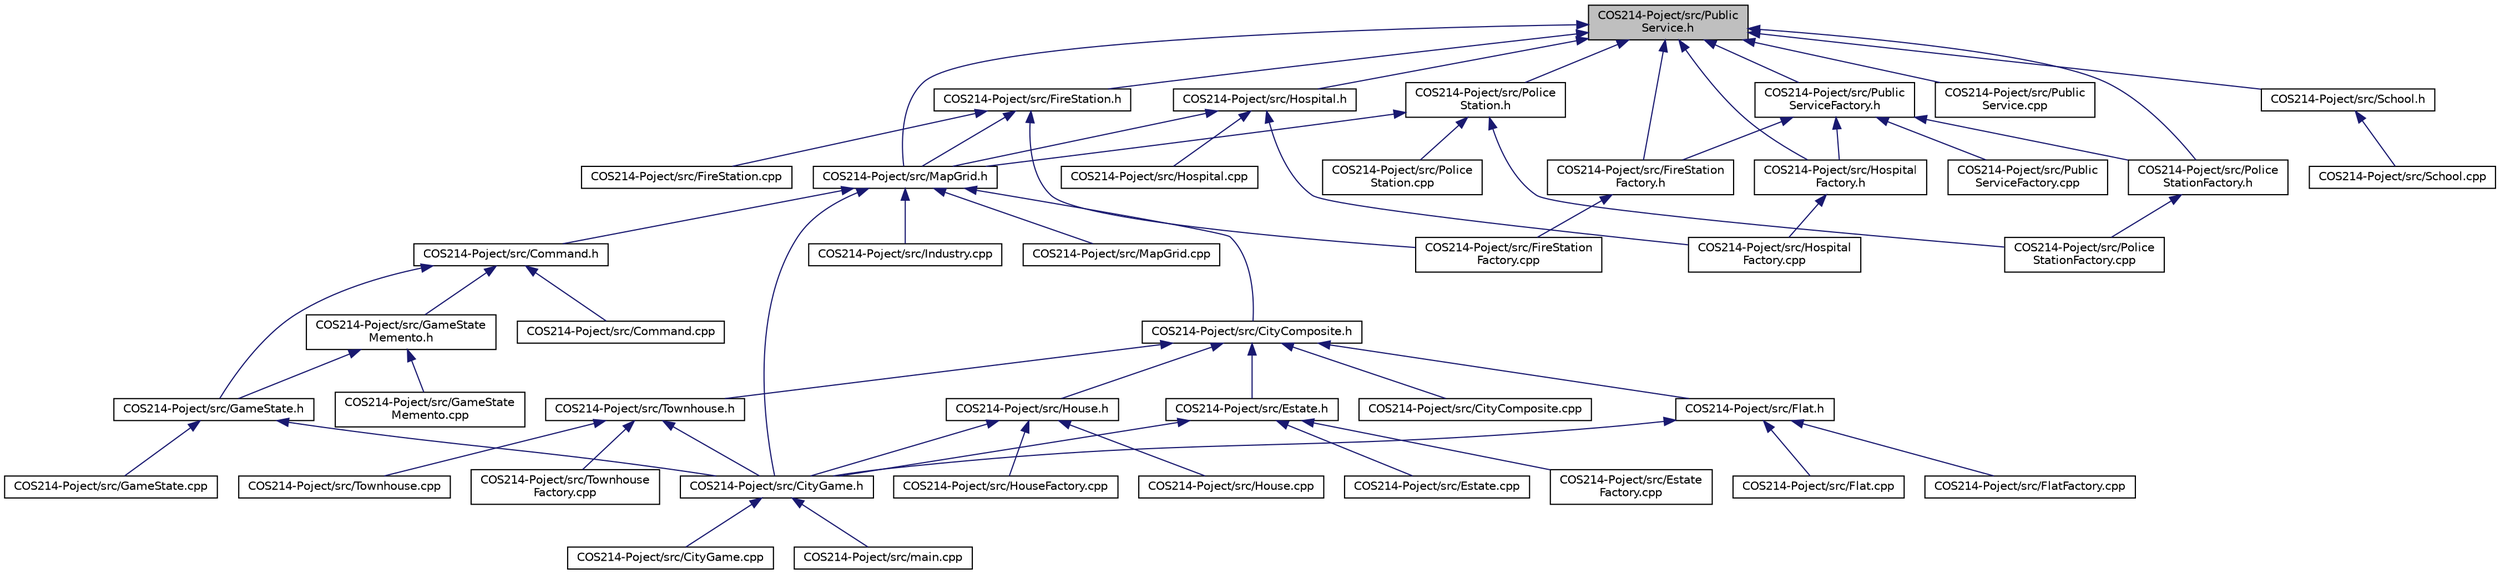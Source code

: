 digraph "COS214-Poject/src/PublicService.h"
{
 // LATEX_PDF_SIZE
  edge [fontname="Helvetica",fontsize="10",labelfontname="Helvetica",labelfontsize="10"];
  node [fontname="Helvetica",fontsize="10",shape=record];
  Node1 [label="COS214-Poject/src/Public\lService.h",height=0.2,width=0.4,color="black", fillcolor="grey75", style="filled", fontcolor="black",tooltip=" "];
  Node1 -> Node2 [dir="back",color="midnightblue",fontsize="10",style="solid"];
  Node2 [label="COS214-Poject/src/FireStation.h",height=0.2,width=0.4,color="black", fillcolor="white", style="filled",URL="$FireStation_8h.html",tooltip=" "];
  Node2 -> Node3 [dir="back",color="midnightblue",fontsize="10",style="solid"];
  Node3 [label="COS214-Poject/src/FireStation.cpp",height=0.2,width=0.4,color="black", fillcolor="white", style="filled",URL="$FireStation_8cpp.html",tooltip=" "];
  Node2 -> Node4 [dir="back",color="midnightblue",fontsize="10",style="solid"];
  Node4 [label="COS214-Poject/src/FireStation\lFactory.cpp",height=0.2,width=0.4,color="black", fillcolor="white", style="filled",URL="$FireStationFactory_8cpp.html",tooltip=" "];
  Node2 -> Node5 [dir="back",color="midnightblue",fontsize="10",style="solid"];
  Node5 [label="COS214-Poject/src/MapGrid.h",height=0.2,width=0.4,color="black", fillcolor="white", style="filled",URL="$MapGrid_8h.html",tooltip=" "];
  Node5 -> Node6 [dir="back",color="midnightblue",fontsize="10",style="solid"];
  Node6 [label="COS214-Poject/src/CityComposite.h",height=0.2,width=0.4,color="black", fillcolor="white", style="filled",URL="$CityComposite_8h.html",tooltip="Defines the CityComposite class, which represents a composite structure containing multiple city zone..."];
  Node6 -> Node7 [dir="back",color="midnightblue",fontsize="10",style="solid"];
  Node7 [label="COS214-Poject/src/CityComposite.cpp",height=0.2,width=0.4,color="black", fillcolor="white", style="filled",URL="$CityComposite_8cpp.html",tooltip="Implementation of the CityComposite class, which manages zones, happiness, and tax adjustments for th..."];
  Node6 -> Node8 [dir="back",color="midnightblue",fontsize="10",style="solid"];
  Node8 [label="COS214-Poject/src/Estate.h",height=0.2,width=0.4,color="black", fillcolor="white", style="filled",URL="$Estate_8h.html",tooltip=" "];
  Node8 -> Node9 [dir="back",color="midnightblue",fontsize="10",style="solid"];
  Node9 [label="COS214-Poject/src/CityGame.h",height=0.2,width=0.4,color="black", fillcolor="white", style="filled",URL="$CityGame_8h.html",tooltip=" "];
  Node9 -> Node10 [dir="back",color="midnightblue",fontsize="10",style="solid"];
  Node10 [label="COS214-Poject/src/CityGame.cpp",height=0.2,width=0.4,color="black", fillcolor="white", style="filled",URL="$CityGame_8cpp.html",tooltip=" "];
  Node9 -> Node11 [dir="back",color="midnightblue",fontsize="10",style="solid"];
  Node11 [label="COS214-Poject/src/main.cpp",height=0.2,width=0.4,color="black", fillcolor="white", style="filled",URL="$main_8cpp.html",tooltip=" "];
  Node8 -> Node12 [dir="back",color="midnightblue",fontsize="10",style="solid"];
  Node12 [label="COS214-Poject/src/Estate.cpp",height=0.2,width=0.4,color="black", fillcolor="white", style="filled",URL="$Estate_8cpp.html",tooltip=" "];
  Node8 -> Node13 [dir="back",color="midnightblue",fontsize="10",style="solid"];
  Node13 [label="COS214-Poject/src/Estate\lFactory.cpp",height=0.2,width=0.4,color="black", fillcolor="white", style="filled",URL="$EstateFactory_8cpp.html",tooltip=" "];
  Node6 -> Node14 [dir="back",color="midnightblue",fontsize="10",style="solid"];
  Node14 [label="COS214-Poject/src/Flat.h",height=0.2,width=0.4,color="black", fillcolor="white", style="filled",URL="$Flat_8h.html",tooltip=" "];
  Node14 -> Node9 [dir="back",color="midnightblue",fontsize="10",style="solid"];
  Node14 -> Node15 [dir="back",color="midnightblue",fontsize="10",style="solid"];
  Node15 [label="COS214-Poject/src/Flat.cpp",height=0.2,width=0.4,color="black", fillcolor="white", style="filled",URL="$Flat_8cpp.html",tooltip=" "];
  Node14 -> Node16 [dir="back",color="midnightblue",fontsize="10",style="solid"];
  Node16 [label="COS214-Poject/src/FlatFactory.cpp",height=0.2,width=0.4,color="black", fillcolor="white", style="filled",URL="$FlatFactory_8cpp.html",tooltip=" "];
  Node6 -> Node17 [dir="back",color="midnightblue",fontsize="10",style="solid"];
  Node17 [label="COS214-Poject/src/House.h",height=0.2,width=0.4,color="black", fillcolor="white", style="filled",URL="$House_8h.html",tooltip="Header file for the House class, representing a residential building."];
  Node17 -> Node9 [dir="back",color="midnightblue",fontsize="10",style="solid"];
  Node17 -> Node18 [dir="back",color="midnightblue",fontsize="10",style="solid"];
  Node18 [label="COS214-Poject/src/House.cpp",height=0.2,width=0.4,color="black", fillcolor="white", style="filled",URL="$House_8cpp.html",tooltip=" "];
  Node17 -> Node19 [dir="back",color="midnightblue",fontsize="10",style="solid"];
  Node19 [label="COS214-Poject/src/HouseFactory.cpp",height=0.2,width=0.4,color="black", fillcolor="white", style="filled",URL="$HouseFactory_8cpp.html",tooltip=" "];
  Node6 -> Node20 [dir="back",color="midnightblue",fontsize="10",style="solid"];
  Node20 [label="COS214-Poject/src/Townhouse.h",height=0.2,width=0.4,color="black", fillcolor="white", style="filled",URL="$Townhouse_8h.html",tooltip=" "];
  Node20 -> Node9 [dir="back",color="midnightblue",fontsize="10",style="solid"];
  Node20 -> Node21 [dir="back",color="midnightblue",fontsize="10",style="solid"];
  Node21 [label="COS214-Poject/src/Townhouse.cpp",height=0.2,width=0.4,color="black", fillcolor="white", style="filled",URL="$Townhouse_8cpp.html",tooltip=" "];
  Node20 -> Node22 [dir="back",color="midnightblue",fontsize="10",style="solid"];
  Node22 [label="COS214-Poject/src/Townhouse\lFactory.cpp",height=0.2,width=0.4,color="black", fillcolor="white", style="filled",URL="$TownhouseFactory_8cpp.html",tooltip=" "];
  Node5 -> Node9 [dir="back",color="midnightblue",fontsize="10",style="solid"];
  Node5 -> Node23 [dir="back",color="midnightblue",fontsize="10",style="solid"];
  Node23 [label="COS214-Poject/src/Command.h",height=0.2,width=0.4,color="black", fillcolor="white", style="filled",URL="$Command_8h.html",tooltip=" "];
  Node23 -> Node24 [dir="back",color="midnightblue",fontsize="10",style="solid"];
  Node24 [label="COS214-Poject/src/Command.cpp",height=0.2,width=0.4,color="black", fillcolor="white", style="filled",URL="$Command_8cpp.html",tooltip="Implementation of the Command interface and its concrete classes for executing and undoing actions on..."];
  Node23 -> Node25 [dir="back",color="midnightblue",fontsize="10",style="solid"];
  Node25 [label="COS214-Poject/src/GameState.h",height=0.2,width=0.4,color="black", fillcolor="white", style="filled",URL="$GameState_8h.html",tooltip=" "];
  Node25 -> Node9 [dir="back",color="midnightblue",fontsize="10",style="solid"];
  Node25 -> Node26 [dir="back",color="midnightblue",fontsize="10",style="solid"];
  Node26 [label="COS214-Poject/src/GameState.cpp",height=0.2,width=0.4,color="black", fillcolor="white", style="filled",URL="$GameState_8cpp.html",tooltip="Implementation of the GameState class for managing game states and command history."];
  Node23 -> Node27 [dir="back",color="midnightblue",fontsize="10",style="solid"];
  Node27 [label="COS214-Poject/src/GameState\lMemento.h",height=0.2,width=0.4,color="black", fillcolor="white", style="filled",URL="$GameStateMemento_8h.html",tooltip=" "];
  Node27 -> Node25 [dir="back",color="midnightblue",fontsize="10",style="solid"];
  Node27 -> Node28 [dir="back",color="midnightblue",fontsize="10",style="solid"];
  Node28 [label="COS214-Poject/src/GameState\lMemento.cpp",height=0.2,width=0.4,color="black", fillcolor="white", style="filled",URL="$GameStateMemento_8cpp.html",tooltip=" "];
  Node5 -> Node29 [dir="back",color="midnightblue",fontsize="10",style="solid"];
  Node29 [label="COS214-Poject/src/Industry.cpp",height=0.2,width=0.4,color="black", fillcolor="white", style="filled",URL="$Industry_8cpp.html",tooltip=" "];
  Node5 -> Node30 [dir="back",color="midnightblue",fontsize="10",style="solid"];
  Node30 [label="COS214-Poject/src/MapGrid.cpp",height=0.2,width=0.4,color="black", fillcolor="white", style="filled",URL="$MapGrid_8cpp.html",tooltip=" "];
  Node1 -> Node31 [dir="back",color="midnightblue",fontsize="10",style="solid"];
  Node31 [label="COS214-Poject/src/FireStation\lFactory.h",height=0.2,width=0.4,color="black", fillcolor="white", style="filled",URL="$FireStationFactory_8h.html",tooltip=" "];
  Node31 -> Node4 [dir="back",color="midnightblue",fontsize="10",style="solid"];
  Node1 -> Node32 [dir="back",color="midnightblue",fontsize="10",style="solid"];
  Node32 [label="COS214-Poject/src/Hospital.h",height=0.2,width=0.4,color="black", fillcolor="white", style="filled",URL="$Hospital_8h.html",tooltip=" "];
  Node32 -> Node33 [dir="back",color="midnightblue",fontsize="10",style="solid"];
  Node33 [label="COS214-Poject/src/Hospital.cpp",height=0.2,width=0.4,color="black", fillcolor="white", style="filled",URL="$Hospital_8cpp.html",tooltip=" "];
  Node32 -> Node34 [dir="back",color="midnightblue",fontsize="10",style="solid"];
  Node34 [label="COS214-Poject/src/Hospital\lFactory.cpp",height=0.2,width=0.4,color="black", fillcolor="white", style="filled",URL="$HospitalFactory_8cpp.html",tooltip="Implementation of the HospitalFactory class."];
  Node32 -> Node5 [dir="back",color="midnightblue",fontsize="10",style="solid"];
  Node1 -> Node35 [dir="back",color="midnightblue",fontsize="10",style="solid"];
  Node35 [label="COS214-Poject/src/Hospital\lFactory.h",height=0.2,width=0.4,color="black", fillcolor="white", style="filled",URL="$HospitalFactory_8h.html",tooltip="Declaration of the HospitalFactory class for creating Hospital objects."];
  Node35 -> Node34 [dir="back",color="midnightblue",fontsize="10",style="solid"];
  Node1 -> Node5 [dir="back",color="midnightblue",fontsize="10",style="solid"];
  Node1 -> Node36 [dir="back",color="midnightblue",fontsize="10",style="solid"];
  Node36 [label="COS214-Poject/src/Police\lStation.h",height=0.2,width=0.4,color="black", fillcolor="white", style="filled",URL="$PoliceStation_8h.html",tooltip=" "];
  Node36 -> Node5 [dir="back",color="midnightblue",fontsize="10",style="solid"];
  Node36 -> Node37 [dir="back",color="midnightblue",fontsize="10",style="solid"];
  Node37 [label="COS214-Poject/src/Police\lStation.cpp",height=0.2,width=0.4,color="black", fillcolor="white", style="filled",URL="$PoliceStation_8cpp.html",tooltip=" "];
  Node36 -> Node38 [dir="back",color="midnightblue",fontsize="10",style="solid"];
  Node38 [label="COS214-Poject/src/Police\lStationFactory.cpp",height=0.2,width=0.4,color="black", fillcolor="white", style="filled",URL="$PoliceStationFactory_8cpp.html",tooltip=" "];
  Node1 -> Node39 [dir="back",color="midnightblue",fontsize="10",style="solid"];
  Node39 [label="COS214-Poject/src/Police\lStationFactory.h",height=0.2,width=0.4,color="black", fillcolor="white", style="filled",URL="$PoliceStationFactory_8h.html",tooltip=" "];
  Node39 -> Node38 [dir="back",color="midnightblue",fontsize="10",style="solid"];
  Node1 -> Node40 [dir="back",color="midnightblue",fontsize="10",style="solid"];
  Node40 [label="COS214-Poject/src/Public\lService.cpp",height=0.2,width=0.4,color="black", fillcolor="white", style="filled",URL="$PublicService_8cpp.html",tooltip=" "];
  Node1 -> Node41 [dir="back",color="midnightblue",fontsize="10",style="solid"];
  Node41 [label="COS214-Poject/src/Public\lServiceFactory.h",height=0.2,width=0.4,color="black", fillcolor="white", style="filled",URL="$PublicServiceFactory_8h.html",tooltip="Abstract Factory class for creating PublicService objects."];
  Node41 -> Node31 [dir="back",color="midnightblue",fontsize="10",style="solid"];
  Node41 -> Node35 [dir="back",color="midnightblue",fontsize="10",style="solid"];
  Node41 -> Node39 [dir="back",color="midnightblue",fontsize="10",style="solid"];
  Node41 -> Node42 [dir="back",color="midnightblue",fontsize="10",style="solid"];
  Node42 [label="COS214-Poject/src/Public\lServiceFactory.cpp",height=0.2,width=0.4,color="black", fillcolor="white", style="filled",URL="$PublicServiceFactory_8cpp.html",tooltip=" "];
  Node1 -> Node43 [dir="back",color="midnightblue",fontsize="10",style="solid"];
  Node43 [label="COS214-Poject/src/School.h",height=0.2,width=0.4,color="black", fillcolor="white", style="filled",URL="$School_8h.html",tooltip=" "];
  Node43 -> Node44 [dir="back",color="midnightblue",fontsize="10",style="solid"];
  Node44 [label="COS214-Poject/src/School.cpp",height=0.2,width=0.4,color="black", fillcolor="white", style="filled",URL="$School_8cpp.html",tooltip=" "];
}
